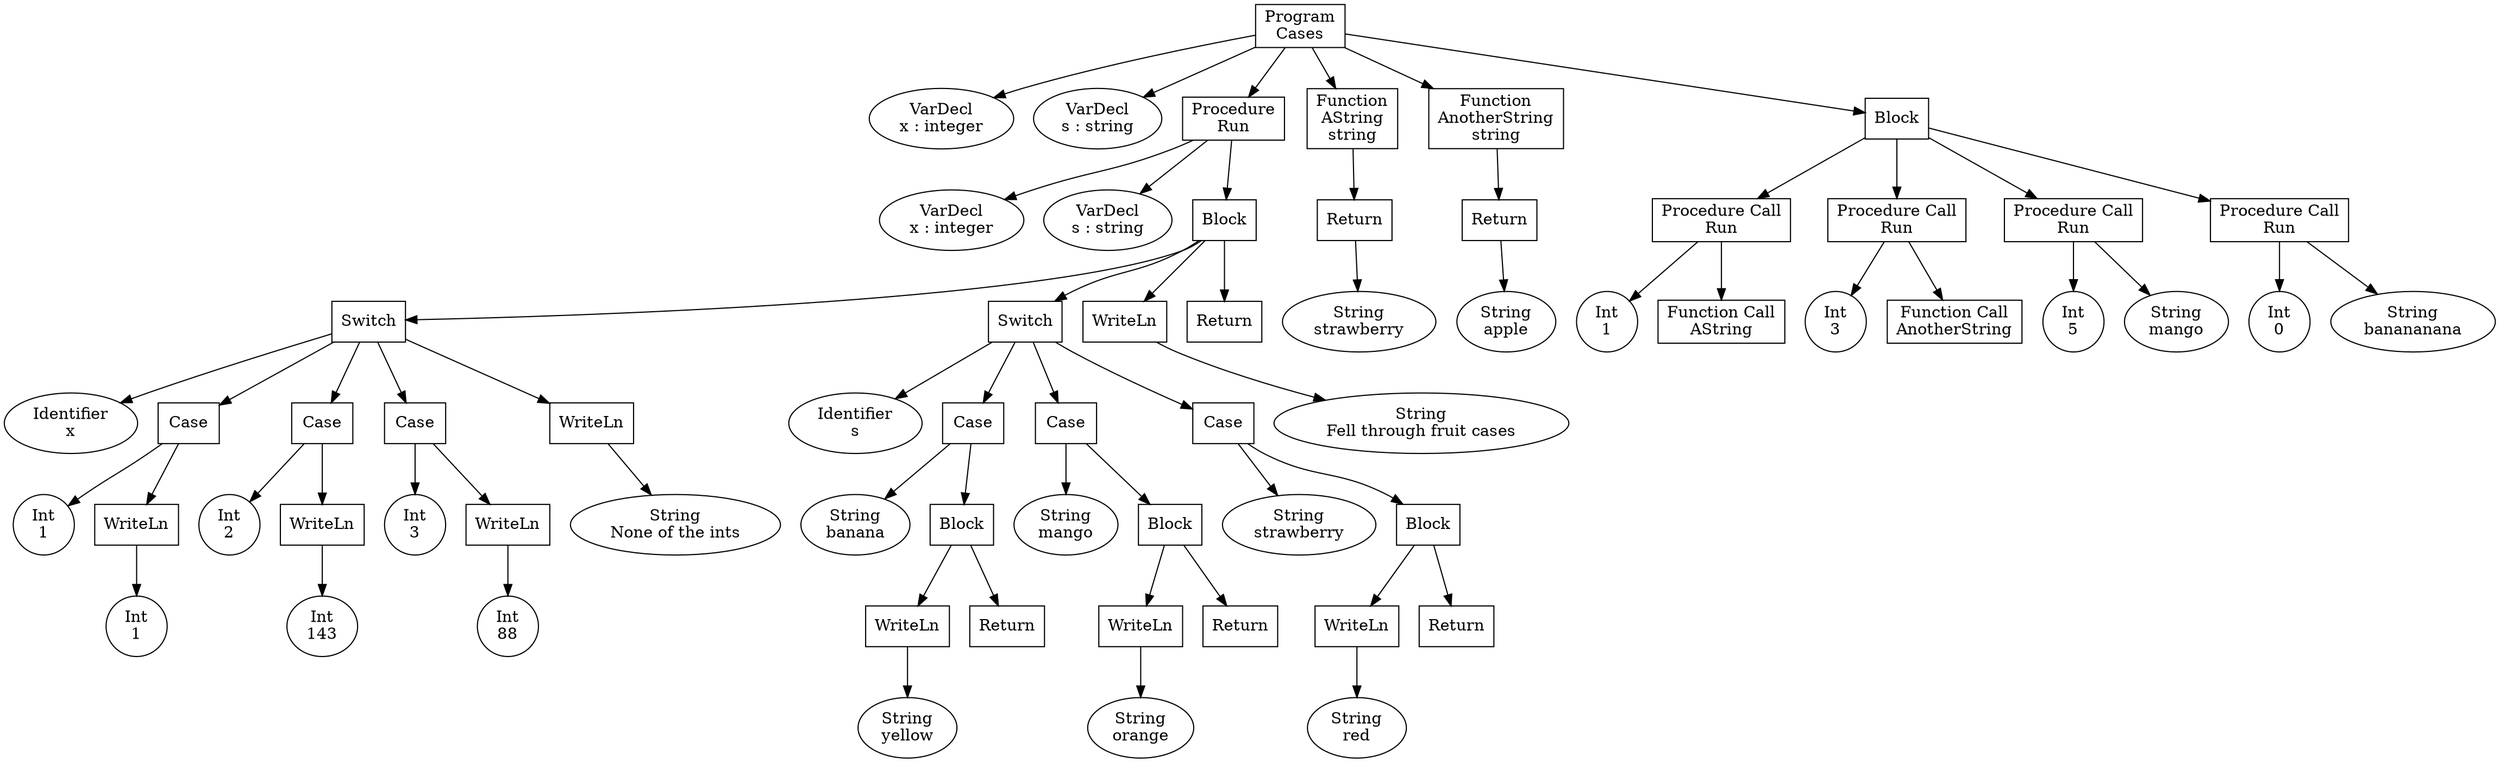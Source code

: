 digraph Expr {
  node0 [shape="rect" label="Program
Cases"]
  node1 [label="VarDecl
x : integer"]
  node0 -> node1;
  node2 [label="VarDecl
s : string"]
  node0 -> node2;
  node3 [shape="rect" label="Procedure
Run"]
  node0 -> node3;
  node4 [label="VarDecl
x : integer"]
  node3 -> node4;
  node5 [label="VarDecl
s : string"]
  node3 -> node5;
  node6 [shape="rect" label="Block"]
  node3 -> node6;
  node7 [shape="rect" label="Switch"]
  node6 -> node7;
  node8 [label="Identifier
x"]
  node7 -> node8;
  node9 [shape="rect" label="Case"]
  node7 -> node9;
  node10 [label="Int
1"]
  node9 -> node10;
  node11 [shape="rect" label="WriteLn"]
  node9 -> node11;
  node12 [label="Int
1"]
  node11 -> node12;
  node13 [shape="rect" label="Case"]
  node7 -> node13;
  node14 [label="Int
2"]
  node13 -> node14;
  node15 [shape="rect" label="WriteLn"]
  node13 -> node15;
  node16 [label="Int
143"]
  node15 -> node16;
  node17 [shape="rect" label="Case"]
  node7 -> node17;
  node18 [label="Int
3"]
  node17 -> node18;
  node19 [shape="rect" label="WriteLn"]
  node17 -> node19;
  node20 [label="Int
88"]
  node19 -> node20;
  node21 [shape="rect" label="WriteLn"]
  node7 -> node21;
  node22 [label="String
None of the ints"]
  node21 -> node22;
  node23 [shape="rect" label="Switch"]
  node6 -> node23;
  node24 [label="Identifier
s"]
  node23 -> node24;
  node25 [shape="rect" label="Case"]
  node23 -> node25;
  node26 [label="String
banana"]
  node25 -> node26;
  node27 [shape="rect" label="Block"]
  node25 -> node27;
  node28 [shape="rect" label="WriteLn"]
  node27 -> node28;
  node29 [label="String
yellow"]
  node28 -> node29;
  node30 [shape="rect" label="Return"]
  node27 -> node30;
  node31 [shape="rect" label="Case"]
  node23 -> node31;
  node32 [label="String
mango"]
  node31 -> node32;
  node33 [shape="rect" label="Block"]
  node31 -> node33;
  node34 [shape="rect" label="WriteLn"]
  node33 -> node34;
  node35 [label="String
orange"]
  node34 -> node35;
  node36 [shape="rect" label="Return"]
  node33 -> node36;
  node37 [shape="rect" label="Case"]
  node23 -> node37;
  node38 [label="String
strawberry"]
  node37 -> node38;
  node39 [shape="rect" label="Block"]
  node37 -> node39;
  node40 [shape="rect" label="WriteLn"]
  node39 -> node40;
  node41 [label="String
red"]
  node40 -> node41;
  node42 [shape="rect" label="Return"]
  node39 -> node42;
  node43 [shape="rect" label="WriteLn"]
  node6 -> node43;
  node44 [label="String
Fell through fruit cases"]
  node43 -> node44;
  node45 [shape="rect" label="Return"]
  node6 -> node45;
  node46 [shape="rect" label="Function
AString
string"]
  node0 -> node46;
  node47 [shape="rect" label="Return"]
  node46 -> node47;
  node48 [label="String
strawberry"]
  node47 -> node48;
  node49 [shape="rect" label="Function
AnotherString
string"]
  node0 -> node49;
  node50 [shape="rect" label="Return"]
  node49 -> node50;
  node51 [label="String
apple"]
  node50 -> node51;
  node52 [shape="rect" label="Block"]
  node0 -> node52;
  node53 [shape="rect" label="Procedure Call
Run"]
  node52 -> node53;
  node54 [label="Int
1"]
  node53 -> node54;
  node55 [shape="rect" label="Function Call
AString"]
  node53 -> node55;
  node56 [shape="rect" label="Procedure Call
Run"]
  node52 -> node56;
  node57 [label="Int
3"]
  node56 -> node57;
  node58 [shape="rect" label="Function Call
AnotherString"]
  node56 -> node58;
  node59 [shape="rect" label="Procedure Call
Run"]
  node52 -> node59;
  node60 [label="Int
5"]
  node59 -> node60;
  node61 [label="String
mango"]
  node59 -> node61;
  node62 [shape="rect" label="Procedure Call
Run"]
  node52 -> node62;
  node63 [label="Int
0"]
  node62 -> node63;
  node64 [label="String
banananana"]
  node62 -> node64;
}
